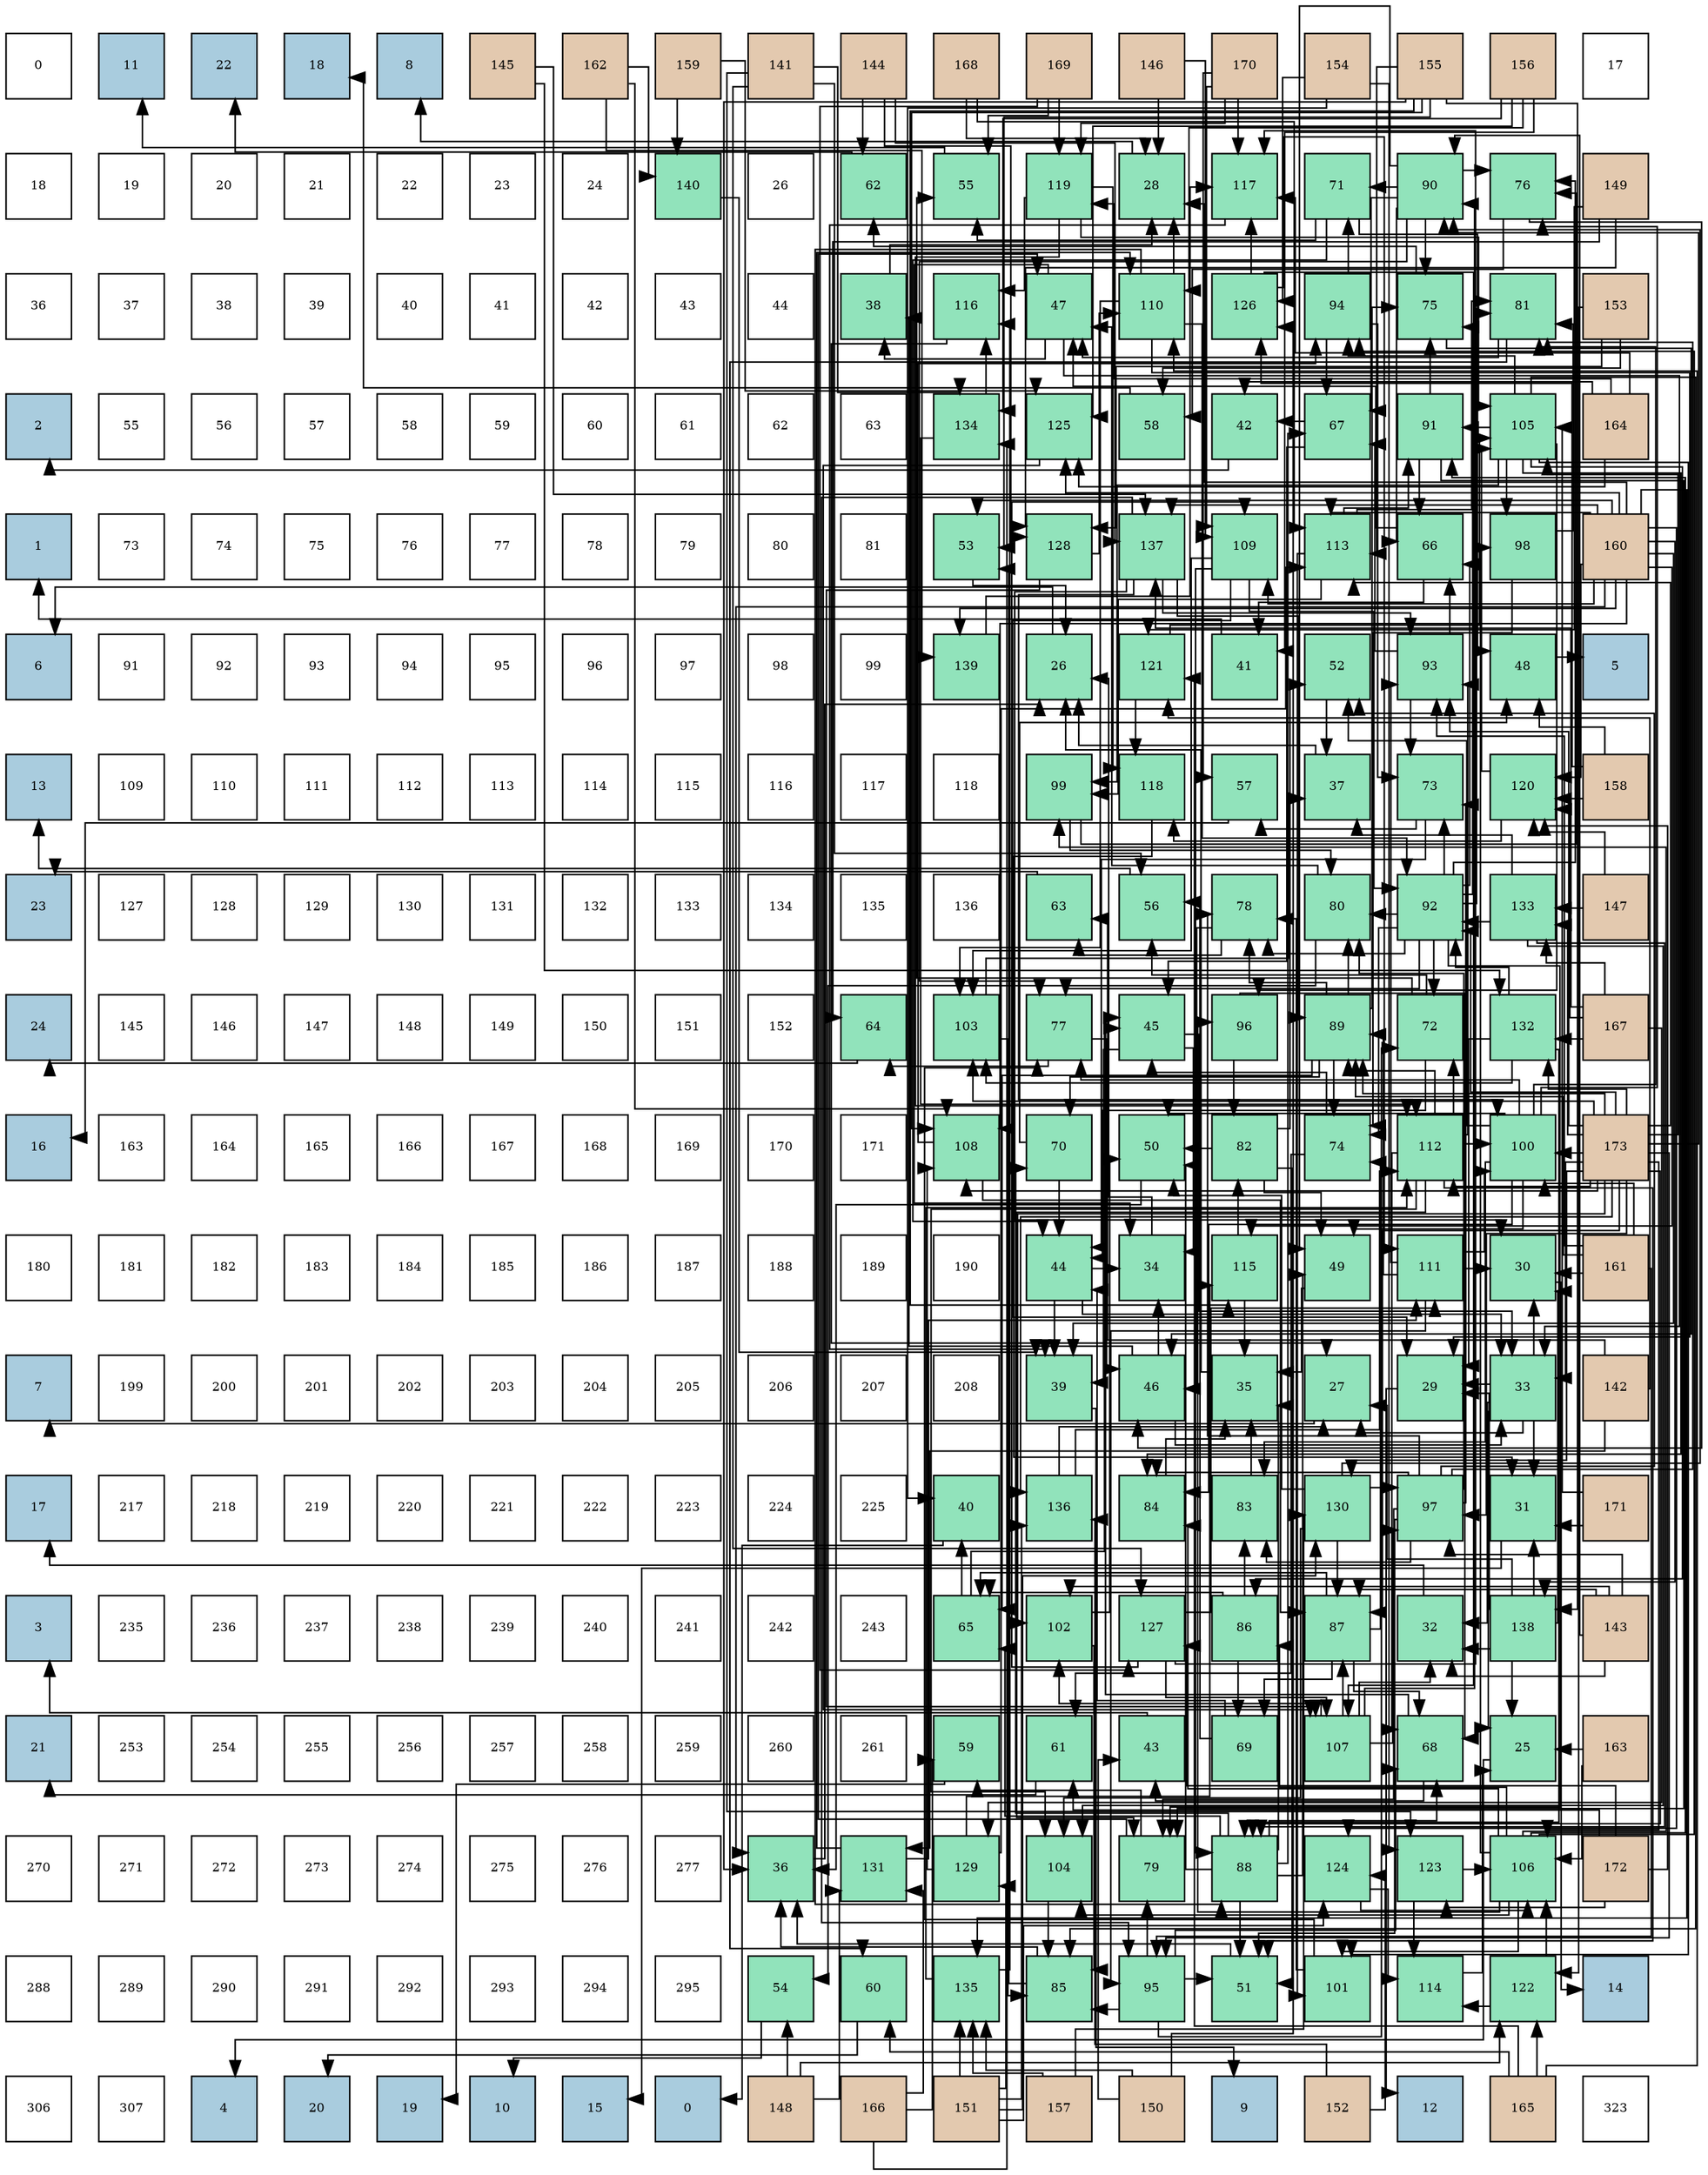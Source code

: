 digraph layout{
 rankdir=TB;
 splines=ortho;
 node [style=filled shape=square fixedsize=true width=0.6];
0[label="0", fontsize=8, fillcolor="#ffffff"];
1[label="11", fontsize=8, fillcolor="#a9ccde"];
2[label="22", fontsize=8, fillcolor="#a9ccde"];
3[label="18", fontsize=8, fillcolor="#a9ccde"];
4[label="8", fontsize=8, fillcolor="#a9ccde"];
5[label="145", fontsize=8, fillcolor="#e3c9af"];
6[label="162", fontsize=8, fillcolor="#e3c9af"];
7[label="159", fontsize=8, fillcolor="#e3c9af"];
8[label="141", fontsize=8, fillcolor="#e3c9af"];
9[label="144", fontsize=8, fillcolor="#e3c9af"];
10[label="168", fontsize=8, fillcolor="#e3c9af"];
11[label="169", fontsize=8, fillcolor="#e3c9af"];
12[label="146", fontsize=8, fillcolor="#e3c9af"];
13[label="170", fontsize=8, fillcolor="#e3c9af"];
14[label="154", fontsize=8, fillcolor="#e3c9af"];
15[label="155", fontsize=8, fillcolor="#e3c9af"];
16[label="156", fontsize=8, fillcolor="#e3c9af"];
17[label="17", fontsize=8, fillcolor="#ffffff"];
18[label="18", fontsize=8, fillcolor="#ffffff"];
19[label="19", fontsize=8, fillcolor="#ffffff"];
20[label="20", fontsize=8, fillcolor="#ffffff"];
21[label="21", fontsize=8, fillcolor="#ffffff"];
22[label="22", fontsize=8, fillcolor="#ffffff"];
23[label="23", fontsize=8, fillcolor="#ffffff"];
24[label="24", fontsize=8, fillcolor="#ffffff"];
25[label="140", fontsize=8, fillcolor="#91e3bb"];
26[label="26", fontsize=8, fillcolor="#ffffff"];
27[label="62", fontsize=8, fillcolor="#91e3bb"];
28[label="55", fontsize=8, fillcolor="#91e3bb"];
29[label="119", fontsize=8, fillcolor="#91e3bb"];
30[label="28", fontsize=8, fillcolor="#91e3bb"];
31[label="117", fontsize=8, fillcolor="#91e3bb"];
32[label="71", fontsize=8, fillcolor="#91e3bb"];
33[label="90", fontsize=8, fillcolor="#91e3bb"];
34[label="76", fontsize=8, fillcolor="#91e3bb"];
35[label="149", fontsize=8, fillcolor="#e3c9af"];
36[label="36", fontsize=8, fillcolor="#ffffff"];
37[label="37", fontsize=8, fillcolor="#ffffff"];
38[label="38", fontsize=8, fillcolor="#ffffff"];
39[label="39", fontsize=8, fillcolor="#ffffff"];
40[label="40", fontsize=8, fillcolor="#ffffff"];
41[label="41", fontsize=8, fillcolor="#ffffff"];
42[label="42", fontsize=8, fillcolor="#ffffff"];
43[label="43", fontsize=8, fillcolor="#ffffff"];
44[label="44", fontsize=8, fillcolor="#ffffff"];
45[label="38", fontsize=8, fillcolor="#91e3bb"];
46[label="116", fontsize=8, fillcolor="#91e3bb"];
47[label="47", fontsize=8, fillcolor="#91e3bb"];
48[label="110", fontsize=8, fillcolor="#91e3bb"];
49[label="126", fontsize=8, fillcolor="#91e3bb"];
50[label="94", fontsize=8, fillcolor="#91e3bb"];
51[label="75", fontsize=8, fillcolor="#91e3bb"];
52[label="81", fontsize=8, fillcolor="#91e3bb"];
53[label="153", fontsize=8, fillcolor="#e3c9af"];
54[label="2", fontsize=8, fillcolor="#a9ccde"];
55[label="55", fontsize=8, fillcolor="#ffffff"];
56[label="56", fontsize=8, fillcolor="#ffffff"];
57[label="57", fontsize=8, fillcolor="#ffffff"];
58[label="58", fontsize=8, fillcolor="#ffffff"];
59[label="59", fontsize=8, fillcolor="#ffffff"];
60[label="60", fontsize=8, fillcolor="#ffffff"];
61[label="61", fontsize=8, fillcolor="#ffffff"];
62[label="62", fontsize=8, fillcolor="#ffffff"];
63[label="63", fontsize=8, fillcolor="#ffffff"];
64[label="134", fontsize=8, fillcolor="#91e3bb"];
65[label="125", fontsize=8, fillcolor="#91e3bb"];
66[label="58", fontsize=8, fillcolor="#91e3bb"];
67[label="42", fontsize=8, fillcolor="#91e3bb"];
68[label="67", fontsize=8, fillcolor="#91e3bb"];
69[label="91", fontsize=8, fillcolor="#91e3bb"];
70[label="105", fontsize=8, fillcolor="#91e3bb"];
71[label="164", fontsize=8, fillcolor="#e3c9af"];
72[label="1", fontsize=8, fillcolor="#a9ccde"];
73[label="73", fontsize=8, fillcolor="#ffffff"];
74[label="74", fontsize=8, fillcolor="#ffffff"];
75[label="75", fontsize=8, fillcolor="#ffffff"];
76[label="76", fontsize=8, fillcolor="#ffffff"];
77[label="77", fontsize=8, fillcolor="#ffffff"];
78[label="78", fontsize=8, fillcolor="#ffffff"];
79[label="79", fontsize=8, fillcolor="#ffffff"];
80[label="80", fontsize=8, fillcolor="#ffffff"];
81[label="81", fontsize=8, fillcolor="#ffffff"];
82[label="53", fontsize=8, fillcolor="#91e3bb"];
83[label="128", fontsize=8, fillcolor="#91e3bb"];
84[label="137", fontsize=8, fillcolor="#91e3bb"];
85[label="109", fontsize=8, fillcolor="#91e3bb"];
86[label="113", fontsize=8, fillcolor="#91e3bb"];
87[label="66", fontsize=8, fillcolor="#91e3bb"];
88[label="98", fontsize=8, fillcolor="#91e3bb"];
89[label="160", fontsize=8, fillcolor="#e3c9af"];
90[label="6", fontsize=8, fillcolor="#a9ccde"];
91[label="91", fontsize=8, fillcolor="#ffffff"];
92[label="92", fontsize=8, fillcolor="#ffffff"];
93[label="93", fontsize=8, fillcolor="#ffffff"];
94[label="94", fontsize=8, fillcolor="#ffffff"];
95[label="95", fontsize=8, fillcolor="#ffffff"];
96[label="96", fontsize=8, fillcolor="#ffffff"];
97[label="97", fontsize=8, fillcolor="#ffffff"];
98[label="98", fontsize=8, fillcolor="#ffffff"];
99[label="99", fontsize=8, fillcolor="#ffffff"];
100[label="139", fontsize=8, fillcolor="#91e3bb"];
101[label="26", fontsize=8, fillcolor="#91e3bb"];
102[label="121", fontsize=8, fillcolor="#91e3bb"];
103[label="41", fontsize=8, fillcolor="#91e3bb"];
104[label="52", fontsize=8, fillcolor="#91e3bb"];
105[label="93", fontsize=8, fillcolor="#91e3bb"];
106[label="48", fontsize=8, fillcolor="#91e3bb"];
107[label="5", fontsize=8, fillcolor="#a9ccde"];
108[label="13", fontsize=8, fillcolor="#a9ccde"];
109[label="109", fontsize=8, fillcolor="#ffffff"];
110[label="110", fontsize=8, fillcolor="#ffffff"];
111[label="111", fontsize=8, fillcolor="#ffffff"];
112[label="112", fontsize=8, fillcolor="#ffffff"];
113[label="113", fontsize=8, fillcolor="#ffffff"];
114[label="114", fontsize=8, fillcolor="#ffffff"];
115[label="115", fontsize=8, fillcolor="#ffffff"];
116[label="116", fontsize=8, fillcolor="#ffffff"];
117[label="117", fontsize=8, fillcolor="#ffffff"];
118[label="118", fontsize=8, fillcolor="#ffffff"];
119[label="99", fontsize=8, fillcolor="#91e3bb"];
120[label="118", fontsize=8, fillcolor="#91e3bb"];
121[label="57", fontsize=8, fillcolor="#91e3bb"];
122[label="37", fontsize=8, fillcolor="#91e3bb"];
123[label="73", fontsize=8, fillcolor="#91e3bb"];
124[label="120", fontsize=8, fillcolor="#91e3bb"];
125[label="158", fontsize=8, fillcolor="#e3c9af"];
126[label="23", fontsize=8, fillcolor="#a9ccde"];
127[label="127", fontsize=8, fillcolor="#ffffff"];
128[label="128", fontsize=8, fillcolor="#ffffff"];
129[label="129", fontsize=8, fillcolor="#ffffff"];
130[label="130", fontsize=8, fillcolor="#ffffff"];
131[label="131", fontsize=8, fillcolor="#ffffff"];
132[label="132", fontsize=8, fillcolor="#ffffff"];
133[label="133", fontsize=8, fillcolor="#ffffff"];
134[label="134", fontsize=8, fillcolor="#ffffff"];
135[label="135", fontsize=8, fillcolor="#ffffff"];
136[label="136", fontsize=8, fillcolor="#ffffff"];
137[label="63", fontsize=8, fillcolor="#91e3bb"];
138[label="56", fontsize=8, fillcolor="#91e3bb"];
139[label="78", fontsize=8, fillcolor="#91e3bb"];
140[label="80", fontsize=8, fillcolor="#91e3bb"];
141[label="92", fontsize=8, fillcolor="#91e3bb"];
142[label="133", fontsize=8, fillcolor="#91e3bb"];
143[label="147", fontsize=8, fillcolor="#e3c9af"];
144[label="24", fontsize=8, fillcolor="#a9ccde"];
145[label="145", fontsize=8, fillcolor="#ffffff"];
146[label="146", fontsize=8, fillcolor="#ffffff"];
147[label="147", fontsize=8, fillcolor="#ffffff"];
148[label="148", fontsize=8, fillcolor="#ffffff"];
149[label="149", fontsize=8, fillcolor="#ffffff"];
150[label="150", fontsize=8, fillcolor="#ffffff"];
151[label="151", fontsize=8, fillcolor="#ffffff"];
152[label="152", fontsize=8, fillcolor="#ffffff"];
153[label="64", fontsize=8, fillcolor="#91e3bb"];
154[label="103", fontsize=8, fillcolor="#91e3bb"];
155[label="77", fontsize=8, fillcolor="#91e3bb"];
156[label="45", fontsize=8, fillcolor="#91e3bb"];
157[label="96", fontsize=8, fillcolor="#91e3bb"];
158[label="89", fontsize=8, fillcolor="#91e3bb"];
159[label="72", fontsize=8, fillcolor="#91e3bb"];
160[label="132", fontsize=8, fillcolor="#91e3bb"];
161[label="167", fontsize=8, fillcolor="#e3c9af"];
162[label="16", fontsize=8, fillcolor="#a9ccde"];
163[label="163", fontsize=8, fillcolor="#ffffff"];
164[label="164", fontsize=8, fillcolor="#ffffff"];
165[label="165", fontsize=8, fillcolor="#ffffff"];
166[label="166", fontsize=8, fillcolor="#ffffff"];
167[label="167", fontsize=8, fillcolor="#ffffff"];
168[label="168", fontsize=8, fillcolor="#ffffff"];
169[label="169", fontsize=8, fillcolor="#ffffff"];
170[label="170", fontsize=8, fillcolor="#ffffff"];
171[label="171", fontsize=8, fillcolor="#ffffff"];
172[label="108", fontsize=8, fillcolor="#91e3bb"];
173[label="70", fontsize=8, fillcolor="#91e3bb"];
174[label="50", fontsize=8, fillcolor="#91e3bb"];
175[label="82", fontsize=8, fillcolor="#91e3bb"];
176[label="74", fontsize=8, fillcolor="#91e3bb"];
177[label="112", fontsize=8, fillcolor="#91e3bb"];
178[label="100", fontsize=8, fillcolor="#91e3bb"];
179[label="173", fontsize=8, fillcolor="#e3c9af"];
180[label="180", fontsize=8, fillcolor="#ffffff"];
181[label="181", fontsize=8, fillcolor="#ffffff"];
182[label="182", fontsize=8, fillcolor="#ffffff"];
183[label="183", fontsize=8, fillcolor="#ffffff"];
184[label="184", fontsize=8, fillcolor="#ffffff"];
185[label="185", fontsize=8, fillcolor="#ffffff"];
186[label="186", fontsize=8, fillcolor="#ffffff"];
187[label="187", fontsize=8, fillcolor="#ffffff"];
188[label="188", fontsize=8, fillcolor="#ffffff"];
189[label="189", fontsize=8, fillcolor="#ffffff"];
190[label="190", fontsize=8, fillcolor="#ffffff"];
191[label="44", fontsize=8, fillcolor="#91e3bb"];
192[label="34", fontsize=8, fillcolor="#91e3bb"];
193[label="115", fontsize=8, fillcolor="#91e3bb"];
194[label="49", fontsize=8, fillcolor="#91e3bb"];
195[label="111", fontsize=8, fillcolor="#91e3bb"];
196[label="30", fontsize=8, fillcolor="#91e3bb"];
197[label="161", fontsize=8, fillcolor="#e3c9af"];
198[label="7", fontsize=8, fillcolor="#a9ccde"];
199[label="199", fontsize=8, fillcolor="#ffffff"];
200[label="200", fontsize=8, fillcolor="#ffffff"];
201[label="201", fontsize=8, fillcolor="#ffffff"];
202[label="202", fontsize=8, fillcolor="#ffffff"];
203[label="203", fontsize=8, fillcolor="#ffffff"];
204[label="204", fontsize=8, fillcolor="#ffffff"];
205[label="205", fontsize=8, fillcolor="#ffffff"];
206[label="206", fontsize=8, fillcolor="#ffffff"];
207[label="207", fontsize=8, fillcolor="#ffffff"];
208[label="208", fontsize=8, fillcolor="#ffffff"];
209[label="39", fontsize=8, fillcolor="#91e3bb"];
210[label="46", fontsize=8, fillcolor="#91e3bb"];
211[label="35", fontsize=8, fillcolor="#91e3bb"];
212[label="27", fontsize=8, fillcolor="#91e3bb"];
213[label="29", fontsize=8, fillcolor="#91e3bb"];
214[label="33", fontsize=8, fillcolor="#91e3bb"];
215[label="142", fontsize=8, fillcolor="#e3c9af"];
216[label="17", fontsize=8, fillcolor="#a9ccde"];
217[label="217", fontsize=8, fillcolor="#ffffff"];
218[label="218", fontsize=8, fillcolor="#ffffff"];
219[label="219", fontsize=8, fillcolor="#ffffff"];
220[label="220", fontsize=8, fillcolor="#ffffff"];
221[label="221", fontsize=8, fillcolor="#ffffff"];
222[label="222", fontsize=8, fillcolor="#ffffff"];
223[label="223", fontsize=8, fillcolor="#ffffff"];
224[label="224", fontsize=8, fillcolor="#ffffff"];
225[label="225", fontsize=8, fillcolor="#ffffff"];
226[label="40", fontsize=8, fillcolor="#91e3bb"];
227[label="136", fontsize=8, fillcolor="#91e3bb"];
228[label="84", fontsize=8, fillcolor="#91e3bb"];
229[label="83", fontsize=8, fillcolor="#91e3bb"];
230[label="130", fontsize=8, fillcolor="#91e3bb"];
231[label="97", fontsize=8, fillcolor="#91e3bb"];
232[label="31", fontsize=8, fillcolor="#91e3bb"];
233[label="171", fontsize=8, fillcolor="#e3c9af"];
234[label="3", fontsize=8, fillcolor="#a9ccde"];
235[label="235", fontsize=8, fillcolor="#ffffff"];
236[label="236", fontsize=8, fillcolor="#ffffff"];
237[label="237", fontsize=8, fillcolor="#ffffff"];
238[label="238", fontsize=8, fillcolor="#ffffff"];
239[label="239", fontsize=8, fillcolor="#ffffff"];
240[label="240", fontsize=8, fillcolor="#ffffff"];
241[label="241", fontsize=8, fillcolor="#ffffff"];
242[label="242", fontsize=8, fillcolor="#ffffff"];
243[label="243", fontsize=8, fillcolor="#ffffff"];
244[label="65", fontsize=8, fillcolor="#91e3bb"];
245[label="102", fontsize=8, fillcolor="#91e3bb"];
246[label="127", fontsize=8, fillcolor="#91e3bb"];
247[label="86", fontsize=8, fillcolor="#91e3bb"];
248[label="87", fontsize=8, fillcolor="#91e3bb"];
249[label="32", fontsize=8, fillcolor="#91e3bb"];
250[label="138", fontsize=8, fillcolor="#91e3bb"];
251[label="143", fontsize=8, fillcolor="#e3c9af"];
252[label="21", fontsize=8, fillcolor="#a9ccde"];
253[label="253", fontsize=8, fillcolor="#ffffff"];
254[label="254", fontsize=8, fillcolor="#ffffff"];
255[label="255", fontsize=8, fillcolor="#ffffff"];
256[label="256", fontsize=8, fillcolor="#ffffff"];
257[label="257", fontsize=8, fillcolor="#ffffff"];
258[label="258", fontsize=8, fillcolor="#ffffff"];
259[label="259", fontsize=8, fillcolor="#ffffff"];
260[label="260", fontsize=8, fillcolor="#ffffff"];
261[label="261", fontsize=8, fillcolor="#ffffff"];
262[label="59", fontsize=8, fillcolor="#91e3bb"];
263[label="61", fontsize=8, fillcolor="#91e3bb"];
264[label="43", fontsize=8, fillcolor="#91e3bb"];
265[label="69", fontsize=8, fillcolor="#91e3bb"];
266[label="107", fontsize=8, fillcolor="#91e3bb"];
267[label="68", fontsize=8, fillcolor="#91e3bb"];
268[label="25", fontsize=8, fillcolor="#91e3bb"];
269[label="163", fontsize=8, fillcolor="#e3c9af"];
270[label="270", fontsize=8, fillcolor="#ffffff"];
271[label="271", fontsize=8, fillcolor="#ffffff"];
272[label="272", fontsize=8, fillcolor="#ffffff"];
273[label="273", fontsize=8, fillcolor="#ffffff"];
274[label="274", fontsize=8, fillcolor="#ffffff"];
275[label="275", fontsize=8, fillcolor="#ffffff"];
276[label="276", fontsize=8, fillcolor="#ffffff"];
277[label="277", fontsize=8, fillcolor="#ffffff"];
278[label="36", fontsize=8, fillcolor="#91e3bb"];
279[label="131", fontsize=8, fillcolor="#91e3bb"];
280[label="129", fontsize=8, fillcolor="#91e3bb"];
281[label="104", fontsize=8, fillcolor="#91e3bb"];
282[label="79", fontsize=8, fillcolor="#91e3bb"];
283[label="88", fontsize=8, fillcolor="#91e3bb"];
284[label="124", fontsize=8, fillcolor="#91e3bb"];
285[label="123", fontsize=8, fillcolor="#91e3bb"];
286[label="106", fontsize=8, fillcolor="#91e3bb"];
287[label="172", fontsize=8, fillcolor="#e3c9af"];
288[label="288", fontsize=8, fillcolor="#ffffff"];
289[label="289", fontsize=8, fillcolor="#ffffff"];
290[label="290", fontsize=8, fillcolor="#ffffff"];
291[label="291", fontsize=8, fillcolor="#ffffff"];
292[label="292", fontsize=8, fillcolor="#ffffff"];
293[label="293", fontsize=8, fillcolor="#ffffff"];
294[label="294", fontsize=8, fillcolor="#ffffff"];
295[label="295", fontsize=8, fillcolor="#ffffff"];
296[label="54", fontsize=8, fillcolor="#91e3bb"];
297[label="60", fontsize=8, fillcolor="#91e3bb"];
298[label="135", fontsize=8, fillcolor="#91e3bb"];
299[label="85", fontsize=8, fillcolor="#91e3bb"];
300[label="95", fontsize=8, fillcolor="#91e3bb"];
301[label="51", fontsize=8, fillcolor="#91e3bb"];
302[label="101", fontsize=8, fillcolor="#91e3bb"];
303[label="114", fontsize=8, fillcolor="#91e3bb"];
304[label="122", fontsize=8, fillcolor="#91e3bb"];
305[label="14", fontsize=8, fillcolor="#a9ccde"];
306[label="306", fontsize=8, fillcolor="#ffffff"];
307[label="307", fontsize=8, fillcolor="#ffffff"];
308[label="4", fontsize=8, fillcolor="#a9ccde"];
309[label="20", fontsize=8, fillcolor="#a9ccde"];
310[label="19", fontsize=8, fillcolor="#a9ccde"];
311[label="10", fontsize=8, fillcolor="#a9ccde"];
312[label="15", fontsize=8, fillcolor="#a9ccde"];
313[label="0", fontsize=8, fillcolor="#a9ccde"];
314[label="148", fontsize=8, fillcolor="#e3c9af"];
315[label="166", fontsize=8, fillcolor="#e3c9af"];
316[label="151", fontsize=8, fillcolor="#e3c9af"];
317[label="157", fontsize=8, fillcolor="#e3c9af"];
318[label="150", fontsize=8, fillcolor="#e3c9af"];
319[label="9", fontsize=8, fillcolor="#a9ccde"];
320[label="152", fontsize=8, fillcolor="#e3c9af"];
321[label="12", fontsize=8, fillcolor="#a9ccde"];
322[label="165", fontsize=8, fillcolor="#e3c9af"];
323[label="323", fontsize=8, fillcolor="#ffffff"];
edge [constraint=false, style=vis];268 -> 308;
101 -> 90;
212 -> 198;
30 -> 4;
213 -> 321;
196 -> 305;
232 -> 312;
249 -> 216;
214 -> 268;
214 -> 212;
214 -> 213;
214 -> 196;
214 -> 232;
214 -> 249;
192 -> 101;
211 -> 101;
278 -> 101;
122 -> 101;
45 -> 30;
209 -> 319;
226 -> 313;
103 -> 72;
67 -> 54;
264 -> 234;
191 -> 214;
191 -> 192;
191 -> 209;
156 -> 214;
156 -> 192;
156 -> 209;
210 -> 214;
210 -> 192;
210 -> 45;
47 -> 214;
47 -> 192;
47 -> 45;
106 -> 107;
194 -> 211;
174 -> 278;
301 -> 278;
104 -> 122;
82 -> 101;
296 -> 311;
28 -> 1;
138 -> 108;
121 -> 162;
66 -> 3;
262 -> 310;
297 -> 309;
263 -> 252;
27 -> 2;
137 -> 126;
153 -> 144;
244 -> 226;
244 -> 156;
87 -> 103;
87 -> 47;
68 -> 67;
68 -> 156;
267 -> 264;
267 -> 156;
265 -> 191;
265 -> 138;
173 -> 191;
173 -> 106;
32 -> 191;
32 -> 106;
32 -> 28;
159 -> 191;
159 -> 28;
159 -> 138;
123 -> 191;
123 -> 121;
176 -> 156;
176 -> 263;
51 -> 210;
51 -> 27;
34 -> 210;
34 -> 66;
155 -> 210;
155 -> 153;
139 -> 210;
139 -> 137;
282 -> 47;
282 -> 262;
140 -> 47;
140 -> 296;
52 -> 47;
52 -> 297;
175 -> 194;
175 -> 174;
175 -> 301;
175 -> 104;
229 -> 211;
228 -> 211;
299 -> 278;
299 -> 82;
247 -> 244;
247 -> 265;
247 -> 229;
248 -> 244;
248 -> 267;
248 -> 265;
248 -> 176;
283 -> 211;
283 -> 194;
283 -> 174;
283 -> 301;
283 -> 244;
283 -> 68;
283 -> 267;
283 -> 173;
158 -> 244;
158 -> 173;
158 -> 176;
158 -> 51;
158 -> 139;
158 -> 140;
33 -> 194;
33 -> 87;
33 -> 68;
33 -> 32;
33 -> 51;
33 -> 34;
33 -> 155;
69 -> 87;
69 -> 51;
69 -> 282;
141 -> 87;
141 -> 159;
141 -> 123;
141 -> 176;
141 -> 51;
141 -> 34;
141 -> 155;
141 -> 139;
141 -> 282;
141 -> 140;
141 -> 52;
105 -> 87;
105 -> 68;
105 -> 123;
50 -> 68;
50 -> 32;
50 -> 123;
300 -> 301;
300 -> 267;
300 -> 159;
300 -> 282;
300 -> 299;
157 -> 267;
157 -> 175;
231 -> 301;
231 -> 104;
231 -> 123;
231 -> 139;
231 -> 282;
231 -> 140;
231 -> 52;
231 -> 229;
231 -> 228;
88 -> 176;
88 -> 52;
119 -> 34;
119 -> 140;
178 -> 194;
178 -> 174;
178 -> 104;
178 -> 34;
178 -> 155;
178 -> 52;
178 -> 229;
178 -> 228;
302 -> 155;
302 -> 139;
245 -> 174;
245 -> 299;
154 -> 122;
154 -> 299;
281 -> 299;
70 -> 228;
70 -> 299;
70 -> 247;
70 -> 69;
70 -> 50;
70 -> 157;
70 -> 88;
70 -> 119;
70 -> 302;
286 -> 228;
286 -> 247;
286 -> 69;
286 -> 50;
286 -> 157;
286 -> 88;
286 -> 119;
286 -> 302;
286 -> 281;
266 -> 249;
266 -> 248;
266 -> 33;
266 -> 231;
266 -> 245;
172 -> 248;
172 -> 50;
85 -> 213;
85 -> 283;
85 -> 141;
85 -> 154;
48 -> 30;
48 -> 213;
48 -> 283;
48 -> 141;
48 -> 154;
195 -> 196;
195 -> 158;
195 -> 105;
195 -> 300;
195 -> 178;
177 -> 301;
177 -> 267;
177 -> 159;
177 -> 282;
177 -> 158;
177 -> 105;
177 -> 178;
177 -> 281;
86 -> 52;
86 -> 69;
86 -> 119;
86 -> 302;
303 -> 268;
193 -> 211;
193 -> 175;
46 -> 212;
31 -> 209;
120 -> 232;
29 -> 70;
29 -> 177;
29 -> 46;
29 -> 120;
124 -> 70;
124 -> 120;
102 -> 70;
102 -> 120;
304 -> 286;
304 -> 303;
285 -> 286;
285 -> 303;
284 -> 286;
284 -> 303;
65 -> 266;
49 -> 266;
49 -> 195;
49 -> 31;
246 -> 266;
246 -> 85;
246 -> 195;
246 -> 31;
83 -> 266;
83 -> 48;
280 -> 172;
280 -> 86;
280 -> 193;
230 -> 174;
230 -> 248;
230 -> 33;
230 -> 231;
230 -> 281;
279 -> 48;
279 -> 195;
160 -> 213;
160 -> 283;
160 -> 141;
160 -> 154;
142 -> 122;
142 -> 283;
142 -> 141;
142 -> 281;
64 -> 177;
64 -> 46;
298 -> 177;
298 -> 46;
227 -> 212;
227 -> 177;
84 -> 196;
84 -> 158;
84 -> 105;
84 -> 300;
84 -> 178;
250 -> 268;
250 -> 212;
250 -> 213;
250 -> 196;
250 -> 232;
250 -> 249;
100 -> 31;
25 -> 209;
8 -> 138;
8 -> 285;
8 -> 246;
8 -> 64;
215 -> 137;
215 -> 102;
215 -> 279;
251 -> 249;
251 -> 248;
251 -> 33;
251 -> 231;
251 -> 245;
9 -> 27;
9 -> 83;
9 -> 84;
5 -> 160;
5 -> 84;
12 -> 30;
12 -> 85;
143 -> 124;
143 -> 142;
314 -> 296;
314 -> 304;
314 -> 279;
35 -> 153;
35 -> 102;
35 -> 83;
318 -> 264;
318 -> 49;
318 -> 298;
316 -> 284;
316 -> 280;
316 -> 230;
316 -> 298;
316 -> 227;
320 -> 284;
320 -> 227;
53 -> 66;
53 -> 304;
53 -> 83;
14 -> 226;
14 -> 285;
14 -> 49;
15 -> 278;
15 -> 82;
15 -> 172;
15 -> 86;
15 -> 193;
15 -> 250;
16 -> 103;
16 -> 48;
16 -> 65;
16 -> 64;
317 -> 230;
317 -> 298;
125 -> 106;
125 -> 124;
125 -> 49;
7 -> 65;
7 -> 25;
89 -> 30;
89 -> 278;
89 -> 209;
89 -> 82;
89 -> 172;
89 -> 85;
89 -> 86;
89 -> 193;
89 -> 124;
89 -> 284;
89 -> 65;
89 -> 298;
89 -> 84;
89 -> 250;
89 -> 100;
197 -> 196;
197 -> 158;
197 -> 105;
197 -> 300;
197 -> 178;
6 -> 172;
6 -> 100;
6 -> 25;
269 -> 268;
269 -> 286;
71 -> 67;
71 -> 31;
71 -> 29;
71 -> 65;
322 -> 297;
322 -> 48;
322 -> 102;
322 -> 304;
315 -> 262;
315 -> 279;
315 -> 64;
161 -> 124;
161 -> 280;
161 -> 160;
161 -> 142;
161 -> 84;
10 -> 30;
10 -> 86;
11 -> 28;
11 -> 29;
11 -> 246;
13 -> 121;
13 -> 85;
13 -> 31;
13 -> 29;
233 -> 232;
233 -> 70;
287 -> 263;
287 -> 124;
287 -> 285;
287 -> 246;
179 -> 214;
179 -> 248;
179 -> 283;
179 -> 158;
179 -> 33;
179 -> 141;
179 -> 105;
179 -> 300;
179 -> 231;
179 -> 178;
179 -> 245;
179 -> 154;
179 -> 70;
179 -> 286;
179 -> 172;
179 -> 177;
179 -> 86;
179 -> 230;
179 -> 160;
179 -> 142;
179 -> 227;
edge [constraint=true, style=invis];
0 -> 18 -> 36 -> 54 -> 72 -> 90 -> 108 -> 126 -> 144 -> 162 -> 180 -> 198 -> 216 -> 234 -> 252 -> 270 -> 288 -> 306;
1 -> 19 -> 37 -> 55 -> 73 -> 91 -> 109 -> 127 -> 145 -> 163 -> 181 -> 199 -> 217 -> 235 -> 253 -> 271 -> 289 -> 307;
2 -> 20 -> 38 -> 56 -> 74 -> 92 -> 110 -> 128 -> 146 -> 164 -> 182 -> 200 -> 218 -> 236 -> 254 -> 272 -> 290 -> 308;
3 -> 21 -> 39 -> 57 -> 75 -> 93 -> 111 -> 129 -> 147 -> 165 -> 183 -> 201 -> 219 -> 237 -> 255 -> 273 -> 291 -> 309;
4 -> 22 -> 40 -> 58 -> 76 -> 94 -> 112 -> 130 -> 148 -> 166 -> 184 -> 202 -> 220 -> 238 -> 256 -> 274 -> 292 -> 310;
5 -> 23 -> 41 -> 59 -> 77 -> 95 -> 113 -> 131 -> 149 -> 167 -> 185 -> 203 -> 221 -> 239 -> 257 -> 275 -> 293 -> 311;
6 -> 24 -> 42 -> 60 -> 78 -> 96 -> 114 -> 132 -> 150 -> 168 -> 186 -> 204 -> 222 -> 240 -> 258 -> 276 -> 294 -> 312;
7 -> 25 -> 43 -> 61 -> 79 -> 97 -> 115 -> 133 -> 151 -> 169 -> 187 -> 205 -> 223 -> 241 -> 259 -> 277 -> 295 -> 313;
8 -> 26 -> 44 -> 62 -> 80 -> 98 -> 116 -> 134 -> 152 -> 170 -> 188 -> 206 -> 224 -> 242 -> 260 -> 278 -> 296 -> 314;
9 -> 27 -> 45 -> 63 -> 81 -> 99 -> 117 -> 135 -> 153 -> 171 -> 189 -> 207 -> 225 -> 243 -> 261 -> 279 -> 297 -> 315;
10 -> 28 -> 46 -> 64 -> 82 -> 100 -> 118 -> 136 -> 154 -> 172 -> 190 -> 208 -> 226 -> 244 -> 262 -> 280 -> 298 -> 316;
11 -> 29 -> 47 -> 65 -> 83 -> 101 -> 119 -> 137 -> 155 -> 173 -> 191 -> 209 -> 227 -> 245 -> 263 -> 281 -> 299 -> 317;
12 -> 30 -> 48 -> 66 -> 84 -> 102 -> 120 -> 138 -> 156 -> 174 -> 192 -> 210 -> 228 -> 246 -> 264 -> 282 -> 300 -> 318;
13 -> 31 -> 49 -> 67 -> 85 -> 103 -> 121 -> 139 -> 157 -> 175 -> 193 -> 211 -> 229 -> 247 -> 265 -> 283 -> 301 -> 319;
14 -> 32 -> 50 -> 68 -> 86 -> 104 -> 122 -> 140 -> 158 -> 176 -> 194 -> 212 -> 230 -> 248 -> 266 -> 284 -> 302 -> 320;
15 -> 33 -> 51 -> 69 -> 87 -> 105 -> 123 -> 141 -> 159 -> 177 -> 195 -> 213 -> 231 -> 249 -> 267 -> 285 -> 303 -> 321;
16 -> 34 -> 52 -> 70 -> 88 -> 106 -> 124 -> 142 -> 160 -> 178 -> 196 -> 214 -> 232 -> 250 -> 268 -> 286 -> 304 -> 322;
17 -> 35 -> 53 -> 71 -> 89 -> 107 -> 125 -> 143 -> 161 -> 179 -> 197 -> 215 -> 233 -> 251 -> 269 -> 287 -> 305 -> 323;
rank = same {0 -> 1 -> 2 -> 3 -> 4 -> 5 -> 6 -> 7 -> 8 -> 9 -> 10 -> 11 -> 12 -> 13 -> 14 -> 15 -> 16 -> 17};
rank = same {18 -> 19 -> 20 -> 21 -> 22 -> 23 -> 24 -> 25 -> 26 -> 27 -> 28 -> 29 -> 30 -> 31 -> 32 -> 33 -> 34 -> 35};
rank = same {36 -> 37 -> 38 -> 39 -> 40 -> 41 -> 42 -> 43 -> 44 -> 45 -> 46 -> 47 -> 48 -> 49 -> 50 -> 51 -> 52 -> 53};
rank = same {54 -> 55 -> 56 -> 57 -> 58 -> 59 -> 60 -> 61 -> 62 -> 63 -> 64 -> 65 -> 66 -> 67 -> 68 -> 69 -> 70 -> 71};
rank = same {72 -> 73 -> 74 -> 75 -> 76 -> 77 -> 78 -> 79 -> 80 -> 81 -> 82 -> 83 -> 84 -> 85 -> 86 -> 87 -> 88 -> 89};
rank = same {90 -> 91 -> 92 -> 93 -> 94 -> 95 -> 96 -> 97 -> 98 -> 99 -> 100 -> 101 -> 102 -> 103 -> 104 -> 105 -> 106 -> 107};
rank = same {108 -> 109 -> 110 -> 111 -> 112 -> 113 -> 114 -> 115 -> 116 -> 117 -> 118 -> 119 -> 120 -> 121 -> 122 -> 123 -> 124 -> 125};
rank = same {126 -> 127 -> 128 -> 129 -> 130 -> 131 -> 132 -> 133 -> 134 -> 135 -> 136 -> 137 -> 138 -> 139 -> 140 -> 141 -> 142 -> 143};
rank = same {144 -> 145 -> 146 -> 147 -> 148 -> 149 -> 150 -> 151 -> 152 -> 153 -> 154 -> 155 -> 156 -> 157 -> 158 -> 159 -> 160 -> 161};
rank = same {162 -> 163 -> 164 -> 165 -> 166 -> 167 -> 168 -> 169 -> 170 -> 171 -> 172 -> 173 -> 174 -> 175 -> 176 -> 177 -> 178 -> 179};
rank = same {180 -> 181 -> 182 -> 183 -> 184 -> 185 -> 186 -> 187 -> 188 -> 189 -> 190 -> 191 -> 192 -> 193 -> 194 -> 195 -> 196 -> 197};
rank = same {198 -> 199 -> 200 -> 201 -> 202 -> 203 -> 204 -> 205 -> 206 -> 207 -> 208 -> 209 -> 210 -> 211 -> 212 -> 213 -> 214 -> 215};
rank = same {216 -> 217 -> 218 -> 219 -> 220 -> 221 -> 222 -> 223 -> 224 -> 225 -> 226 -> 227 -> 228 -> 229 -> 230 -> 231 -> 232 -> 233};
rank = same {234 -> 235 -> 236 -> 237 -> 238 -> 239 -> 240 -> 241 -> 242 -> 243 -> 244 -> 245 -> 246 -> 247 -> 248 -> 249 -> 250 -> 251};
rank = same {252 -> 253 -> 254 -> 255 -> 256 -> 257 -> 258 -> 259 -> 260 -> 261 -> 262 -> 263 -> 264 -> 265 -> 266 -> 267 -> 268 -> 269};
rank = same {270 -> 271 -> 272 -> 273 -> 274 -> 275 -> 276 -> 277 -> 278 -> 279 -> 280 -> 281 -> 282 -> 283 -> 284 -> 285 -> 286 -> 287};
rank = same {288 -> 289 -> 290 -> 291 -> 292 -> 293 -> 294 -> 295 -> 296 -> 297 -> 298 -> 299 -> 300 -> 301 -> 302 -> 303 -> 304 -> 305};
rank = same {306 -> 307 -> 308 -> 309 -> 310 -> 311 -> 312 -> 313 -> 314 -> 315 -> 316 -> 317 -> 318 -> 319 -> 320 -> 321 -> 322 -> 323};
}